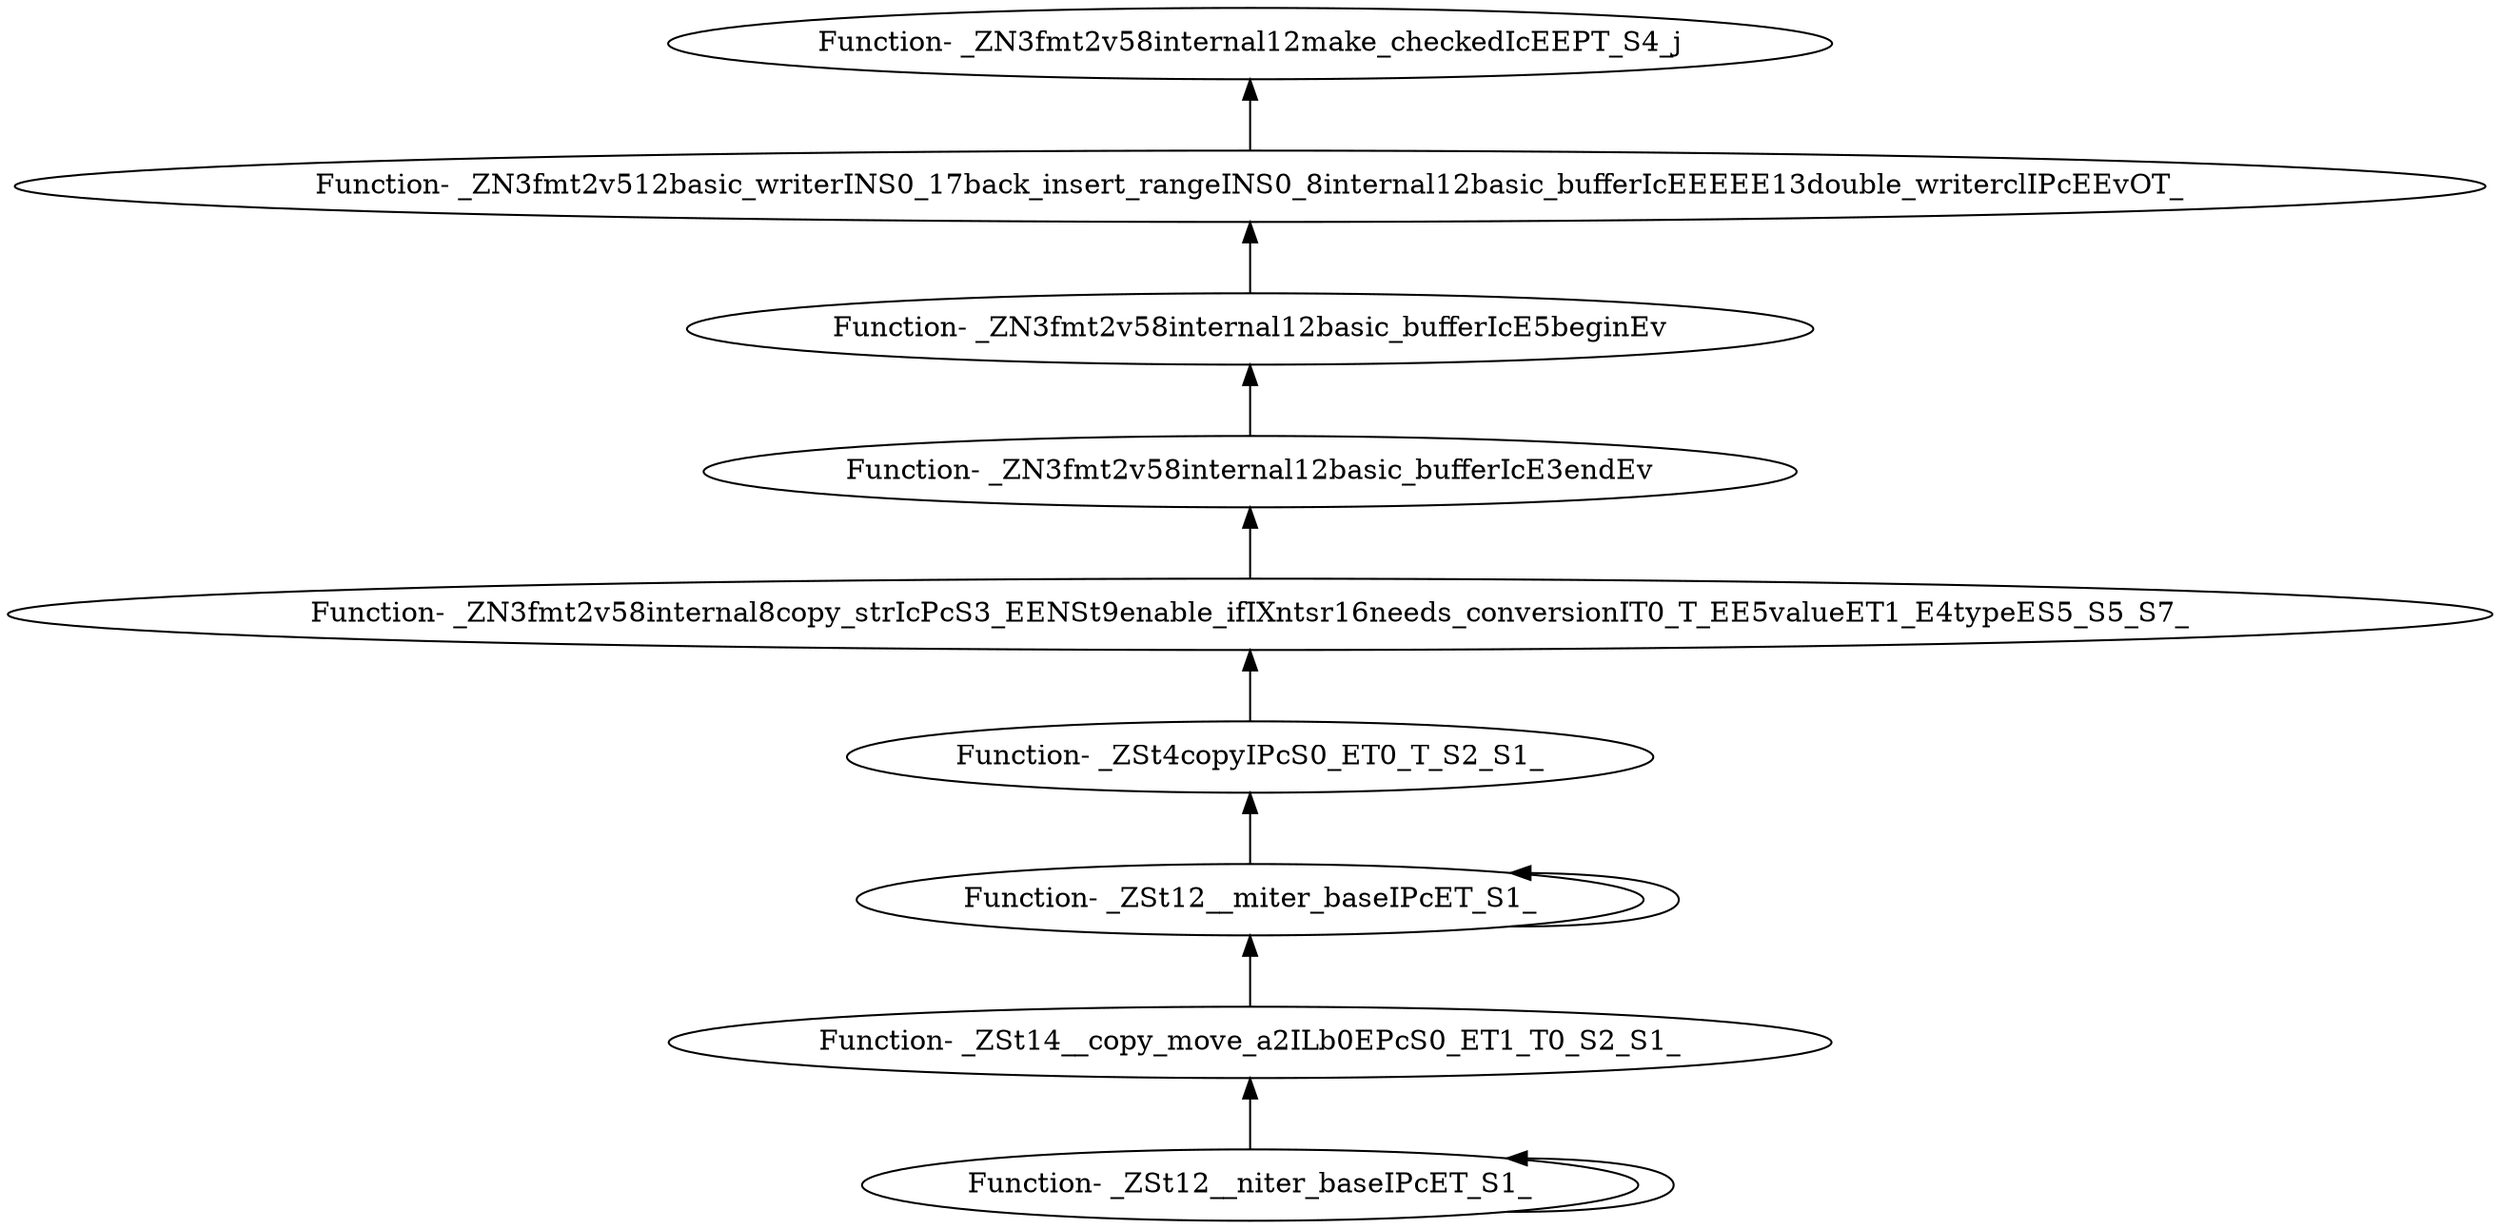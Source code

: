 digraph {
	"Function- _ZSt12__niter_baseIPcET_S1_"
	"Function- _ZSt12__niter_baseIPcET_S1_"
	"Function- _ZSt12__niter_baseIPcET_S1_" -> "Function- _ZSt12__niter_baseIPcET_S1_" [dir=back]
	"Function- _ZSt14__copy_move_a2ILb0EPcS0_ET1_T0_S2_S1_"
	"Function- _ZSt14__copy_move_a2ILb0EPcS0_ET1_T0_S2_S1_" -> "Function- _ZSt12__niter_baseIPcET_S1_" [dir=back]
	"Function- _ZSt12__miter_baseIPcET_S1_"
	"Function- _ZSt12__miter_baseIPcET_S1_" -> "Function- _ZSt14__copy_move_a2ILb0EPcS0_ET1_T0_S2_S1_" [dir=back]
	"Function- _ZSt12__miter_baseIPcET_S1_"
	"Function- _ZSt12__miter_baseIPcET_S1_" -> "Function- _ZSt12__miter_baseIPcET_S1_" [dir=back]
	"Function- _ZSt4copyIPcS0_ET0_T_S2_S1_"
	"Function- _ZSt4copyIPcS0_ET0_T_S2_S1_" -> "Function- _ZSt12__miter_baseIPcET_S1_" [dir=back]
	"Function- _ZN3fmt2v58internal8copy_strIcPcS3_EENSt9enable_ifIXntsr16needs_conversionIT0_T_EE5valueET1_E4typeES5_S5_S7_"
	"Function- _ZN3fmt2v58internal8copy_strIcPcS3_EENSt9enable_ifIXntsr16needs_conversionIT0_T_EE5valueET1_E4typeES5_S5_S7_" -> "Function- _ZSt4copyIPcS0_ET0_T_S2_S1_" [dir=back]
	"Function- _ZN3fmt2v58internal12basic_bufferIcE3endEv"
	"Function- _ZN3fmt2v58internal12basic_bufferIcE3endEv" -> "Function- _ZN3fmt2v58internal8copy_strIcPcS3_EENSt9enable_ifIXntsr16needs_conversionIT0_T_EE5valueET1_E4typeES5_S5_S7_" [dir=back]
	"Function- _ZN3fmt2v58internal12basic_bufferIcE5beginEv"
	"Function- _ZN3fmt2v58internal12basic_bufferIcE5beginEv" -> "Function- _ZN3fmt2v58internal12basic_bufferIcE3endEv" [dir=back]
	"Function- _ZN3fmt2v512basic_writerINS0_17back_insert_rangeINS0_8internal12basic_bufferIcEEEEE13double_writerclIPcEEvOT_"
	"Function- _ZN3fmt2v512basic_writerINS0_17back_insert_rangeINS0_8internal12basic_bufferIcEEEEE13double_writerclIPcEEvOT_" -> "Function- _ZN3fmt2v58internal12basic_bufferIcE5beginEv" [dir=back]
	"Function- _ZN3fmt2v58internal12make_checkedIcEEPT_S4_j"
	"Function- _ZN3fmt2v58internal12make_checkedIcEEPT_S4_j" -> "Function- _ZN3fmt2v512basic_writerINS0_17back_insert_rangeINS0_8internal12basic_bufferIcEEEEE13double_writerclIPcEEvOT_" [dir=back]
}

